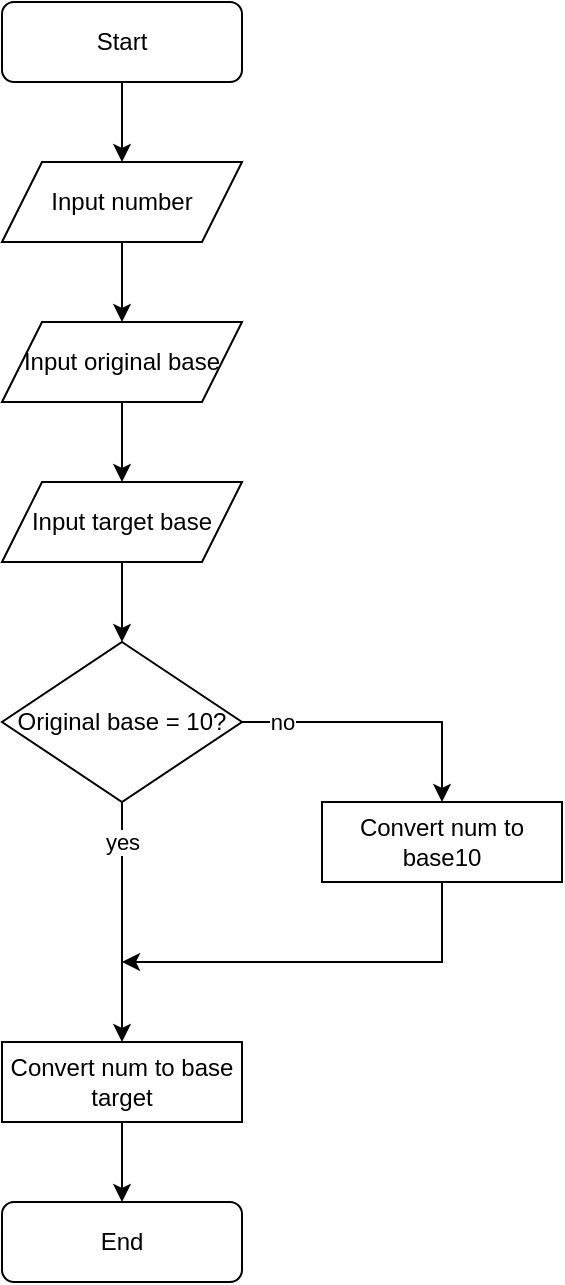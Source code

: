 <mxfile version="16.5.1" type="device"><diagram id="UmJoijAKnTcK8ZH7GJ65" name="Page-1"><mxGraphModel dx="1422" dy="865" grid="1" gridSize="10" guides="1" tooltips="1" connect="1" arrows="1" fold="1" page="1" pageScale="1" pageWidth="827" pageHeight="1169" math="0" shadow="0"><root><mxCell id="0"/><mxCell id="1" parent="0"/><mxCell id="sF1F_AMXJINKym5udoZO-20" style="edgeStyle=orthogonalEdgeStyle;rounded=0;orthogonalLoop=1;jettySize=auto;html=1;entryX=0.5;entryY=0;entryDx=0;entryDy=0;" edge="1" parent="1" source="sF1F_AMXJINKym5udoZO-1" target="sF1F_AMXJINKym5udoZO-3"><mxGeometry relative="1" as="geometry"/></mxCell><mxCell id="sF1F_AMXJINKym5udoZO-1" value="Start" style="rounded=1;whiteSpace=wrap;html=1;" vertex="1" parent="1"><mxGeometry x="280" y="40" width="120" height="40" as="geometry"/></mxCell><mxCell id="sF1F_AMXJINKym5udoZO-19" style="edgeStyle=orthogonalEdgeStyle;rounded=0;orthogonalLoop=1;jettySize=auto;html=1;entryX=0.5;entryY=0;entryDx=0;entryDy=0;" edge="1" parent="1" source="sF1F_AMXJINKym5udoZO-3" target="sF1F_AMXJINKym5udoZO-4"><mxGeometry relative="1" as="geometry"/></mxCell><mxCell id="sF1F_AMXJINKym5udoZO-3" value="Input number" style="shape=parallelogram;perimeter=parallelogramPerimeter;whiteSpace=wrap;html=1;fixedSize=1;" vertex="1" parent="1"><mxGeometry x="280" y="120" width="120" height="40" as="geometry"/></mxCell><mxCell id="sF1F_AMXJINKym5udoZO-18" style="edgeStyle=orthogonalEdgeStyle;rounded=0;orthogonalLoop=1;jettySize=auto;html=1;entryX=0.5;entryY=0;entryDx=0;entryDy=0;" edge="1" parent="1" source="sF1F_AMXJINKym5udoZO-4" target="sF1F_AMXJINKym5udoZO-5"><mxGeometry relative="1" as="geometry"/></mxCell><mxCell id="sF1F_AMXJINKym5udoZO-4" value="Input original base" style="shape=parallelogram;perimeter=parallelogramPerimeter;whiteSpace=wrap;html=1;fixedSize=1;" vertex="1" parent="1"><mxGeometry x="280" y="200" width="120" height="40" as="geometry"/></mxCell><mxCell id="sF1F_AMXJINKym5udoZO-17" style="edgeStyle=orthogonalEdgeStyle;rounded=0;orthogonalLoop=1;jettySize=auto;html=1;entryX=0.5;entryY=0;entryDx=0;entryDy=0;" edge="1" parent="1" source="sF1F_AMXJINKym5udoZO-5" target="sF1F_AMXJINKym5udoZO-12"><mxGeometry relative="1" as="geometry"/></mxCell><mxCell id="sF1F_AMXJINKym5udoZO-5" value="Input target base" style="shape=parallelogram;perimeter=parallelogramPerimeter;whiteSpace=wrap;html=1;fixedSize=1;" vertex="1" parent="1"><mxGeometry x="280" y="280" width="120" height="40" as="geometry"/></mxCell><mxCell id="sF1F_AMXJINKym5udoZO-15" style="edgeStyle=orthogonalEdgeStyle;rounded=0;orthogonalLoop=1;jettySize=auto;html=1;" edge="1" parent="1" source="sF1F_AMXJINKym5udoZO-9"><mxGeometry relative="1" as="geometry"><mxPoint x="340" y="520" as="targetPoint"/><Array as="points"><mxPoint x="500" y="520"/></Array></mxGeometry></mxCell><mxCell id="sF1F_AMXJINKym5udoZO-9" value="Convert num to base10" style="rounded=0;whiteSpace=wrap;html=1;" vertex="1" parent="1"><mxGeometry x="440" y="440" width="120" height="40" as="geometry"/></mxCell><mxCell id="sF1F_AMXJINKym5udoZO-21" style="edgeStyle=orthogonalEdgeStyle;rounded=0;orthogonalLoop=1;jettySize=auto;html=1;entryX=0.5;entryY=0;entryDx=0;entryDy=0;" edge="1" parent="1" source="sF1F_AMXJINKym5udoZO-10" target="sF1F_AMXJINKym5udoZO-11"><mxGeometry relative="1" as="geometry"/></mxCell><mxCell id="sF1F_AMXJINKym5udoZO-10" value="Convert num to base target" style="rounded=0;whiteSpace=wrap;html=1;" vertex="1" parent="1"><mxGeometry x="280" y="560" width="120" height="40" as="geometry"/></mxCell><mxCell id="sF1F_AMXJINKym5udoZO-11" value="End" style="rounded=1;whiteSpace=wrap;html=1;" vertex="1" parent="1"><mxGeometry x="280" y="640" width="120" height="40" as="geometry"/></mxCell><mxCell id="sF1F_AMXJINKym5udoZO-14" value="no" style="edgeStyle=orthogonalEdgeStyle;rounded=0;orthogonalLoop=1;jettySize=auto;html=1;entryX=0.5;entryY=0;entryDx=0;entryDy=0;" edge="1" parent="1" source="sF1F_AMXJINKym5udoZO-12" target="sF1F_AMXJINKym5udoZO-9"><mxGeometry x="-0.714" relative="1" as="geometry"><mxPoint x="500" y="400" as="targetPoint"/><mxPoint as="offset"/></mxGeometry></mxCell><mxCell id="sF1F_AMXJINKym5udoZO-16" value="yes" style="edgeStyle=orthogonalEdgeStyle;rounded=0;orthogonalLoop=1;jettySize=auto;html=1;entryX=0.5;entryY=0;entryDx=0;entryDy=0;" edge="1" parent="1" source="sF1F_AMXJINKym5udoZO-12" target="sF1F_AMXJINKym5udoZO-10"><mxGeometry x="-0.667" relative="1" as="geometry"><mxPoint as="offset"/></mxGeometry></mxCell><mxCell id="sF1F_AMXJINKym5udoZO-12" value="Original base = 10?" style="rhombus;whiteSpace=wrap;html=1;" vertex="1" parent="1"><mxGeometry x="280" y="360" width="120" height="80" as="geometry"/></mxCell></root></mxGraphModel></diagram></mxfile>